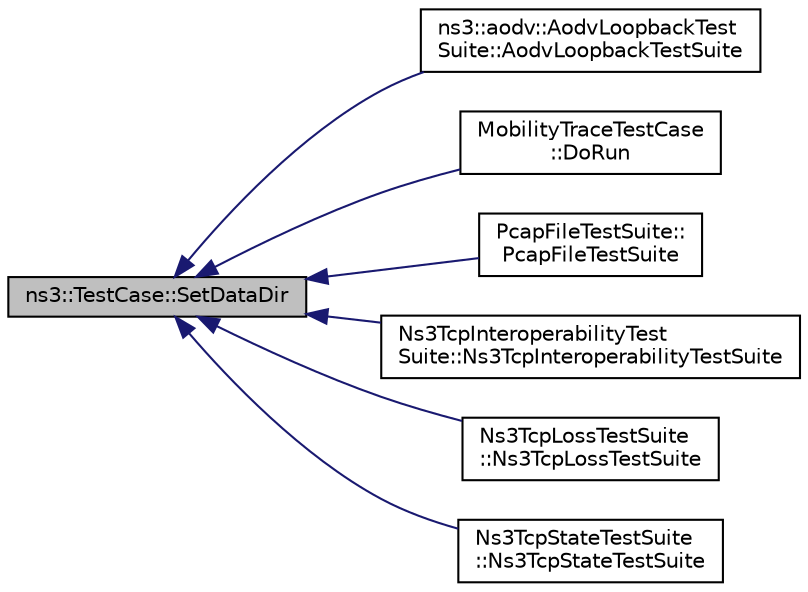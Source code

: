 digraph "ns3::TestCase::SetDataDir"
{
  edge [fontname="Helvetica",fontsize="10",labelfontname="Helvetica",labelfontsize="10"];
  node [fontname="Helvetica",fontsize="10",shape=record];
  rankdir="LR";
  Node1 [label="ns3::TestCase::SetDataDir",height=0.2,width=0.4,color="black", fillcolor="grey75", style="filled", fontcolor="black"];
  Node1 -> Node2 [dir="back",color="midnightblue",fontsize="10",style="solid"];
  Node2 [label="ns3::aodv::AodvLoopbackTest\lSuite::AodvLoopbackTestSuite",height=0.2,width=0.4,color="black", fillcolor="white", style="filled",URL="$dc/dab/classns3_1_1aodv_1_1AodvLoopbackTestSuite.html#ada6a402f6b5a8f56ab3534d6c6bc6142"];
  Node1 -> Node3 [dir="back",color="midnightblue",fontsize="10",style="solid"];
  Node3 [label="MobilityTraceTestCase\l::DoRun",height=0.2,width=0.4,color="black", fillcolor="white", style="filled",URL="$d8/d00/classMobilityTraceTestCase.html#ae30ac31273ee7b04d922588517c14ca8",tooltip="Implementation to actually run this TestCase. "];
  Node1 -> Node4 [dir="back",color="midnightblue",fontsize="10",style="solid"];
  Node4 [label="PcapFileTestSuite::\lPcapFileTestSuite",height=0.2,width=0.4,color="black", fillcolor="white", style="filled",URL="$d2/d02/classPcapFileTestSuite.html#a1ad9d7603d1ac64286865bcba9703820"];
  Node1 -> Node5 [dir="back",color="midnightblue",fontsize="10",style="solid"];
  Node5 [label="Ns3TcpInteroperabilityTest\lSuite::Ns3TcpInteroperabilityTestSuite",height=0.2,width=0.4,color="black", fillcolor="white", style="filled",URL="$d4/d88/classNs3TcpInteroperabilityTestSuite.html#a8999c33f09f48c51d02bdd441f4a24f1"];
  Node1 -> Node6 [dir="back",color="midnightblue",fontsize="10",style="solid"];
  Node6 [label="Ns3TcpLossTestSuite\l::Ns3TcpLossTestSuite",height=0.2,width=0.4,color="black", fillcolor="white", style="filled",URL="$db/d27/classNs3TcpLossTestSuite.html#afa7a1967df782be6197a952c554d6432"];
  Node1 -> Node7 [dir="back",color="midnightblue",fontsize="10",style="solid"];
  Node7 [label="Ns3TcpStateTestSuite\l::Ns3TcpStateTestSuite",height=0.2,width=0.4,color="black", fillcolor="white", style="filled",URL="$d2/d4b/classNs3TcpStateTestSuite.html#a935ef828c47e5d714ef3023498d7b4f6"];
}

